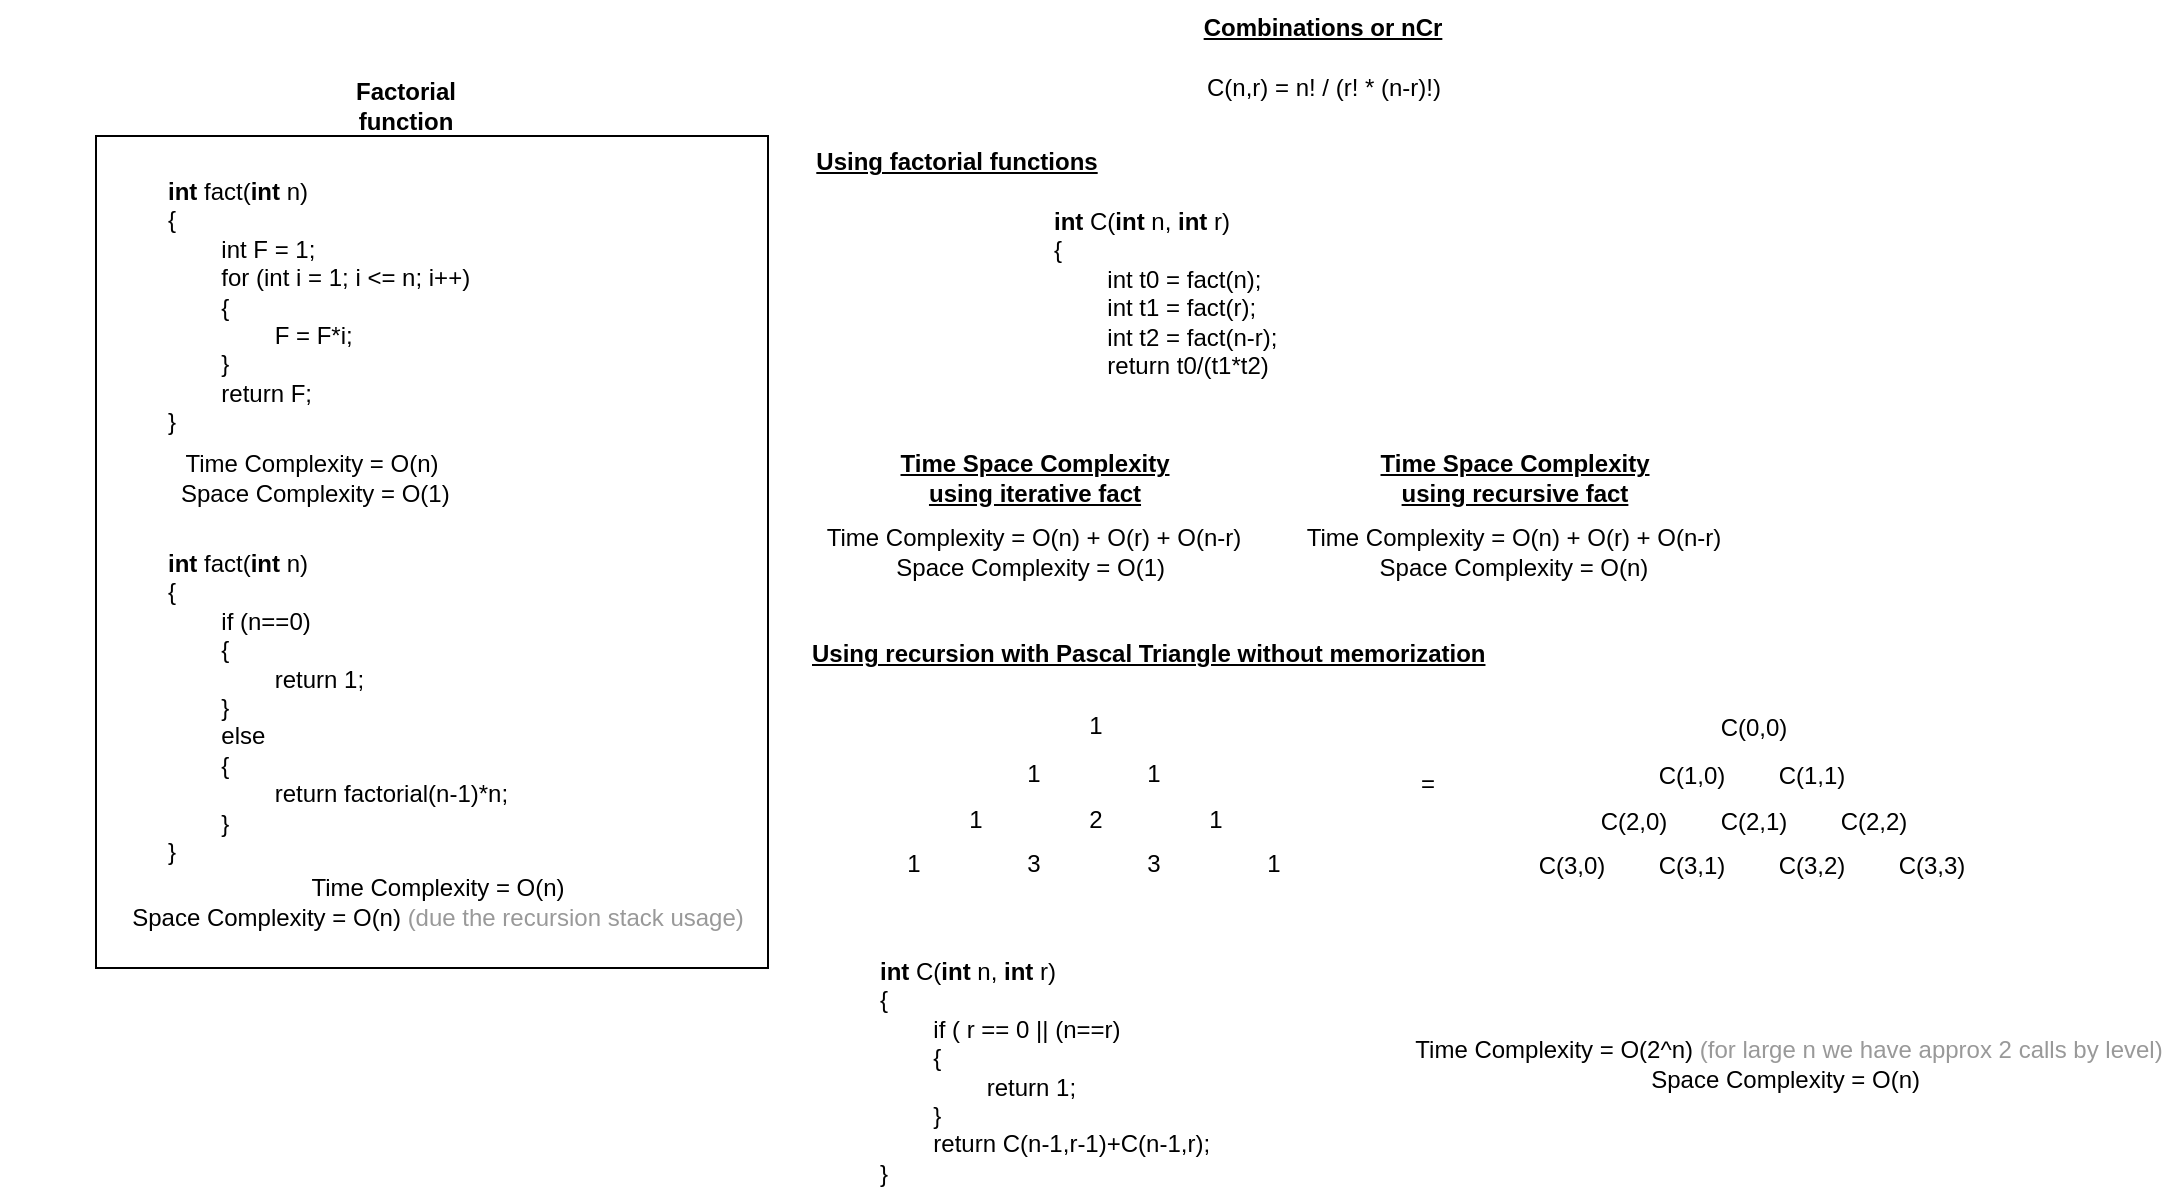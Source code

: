 <mxfile version="24.9.0">
  <diagram name="Page-1" id="pscVqw5MkYJO_kQoXnNj">
    <mxGraphModel dx="2087" dy="911" grid="0" gridSize="10" guides="1" tooltips="1" connect="1" arrows="1" fold="1" page="0" pageScale="1" pageWidth="850" pageHeight="1100" math="0" shadow="0">
      <root>
        <mxCell id="0" />
        <mxCell id="1" parent="0" />
        <mxCell id="UklUZHvSJKsa5OGrX6ZT-1" value="&lt;div align=&quot;center&quot;&gt;&lt;strong&gt;&lt;u&gt;Combinations or nCr&lt;br&gt;&lt;/u&gt;&lt;/strong&gt;&lt;/div&gt;" style="text;whiteSpace=wrap;html=1;align=center;" vertex="1" parent="1">
          <mxGeometry x="538" y="14" width="217" height="30" as="geometry" />
        </mxCell>
        <mxCell id="UklUZHvSJKsa5OGrX6ZT-2" value="&lt;div align=&quot;center&quot;&gt;C(n,r) = n! / (r! * (n-r)!)&lt;br&gt;&lt;/div&gt;" style="text;whiteSpace=wrap;html=1;align=center;" vertex="1" parent="1">
          <mxGeometry x="509.503" y="44" width="274" height="36" as="geometry" />
        </mxCell>
        <mxCell id="UklUZHvSJKsa5OGrX6ZT-6" value="&lt;b&gt;int &lt;/b&gt;fact(&lt;b&gt;int &lt;/b&gt;n)&lt;br&gt;&lt;div&gt;{&lt;/div&gt;&lt;div&gt;&lt;span style=&quot;white-space: pre;&quot;&gt;&lt;span style=&quot;white-space: pre;&quot;&gt;&#x9;&lt;/span&gt;int F = 1;&lt;/span&gt;&lt;/div&gt;&lt;div&gt;&lt;span style=&quot;white-space: pre;&quot;&gt;&lt;span style=&quot;white-space: pre;&quot;&gt;&#x9;&lt;/span&gt;for (int i = 1; i &amp;lt;= n; i++)&lt;br&gt;&lt;span style=&quot;white-space: pre;&quot;&gt;&#x9;&lt;/span&gt;{&lt;/span&gt;&lt;/div&gt;&lt;div&gt;&lt;span style=&quot;white-space: pre;&quot;&gt;&lt;span style=&quot;white-space: pre;&quot;&gt;&#x9;&lt;/span&gt;&lt;span style=&quot;white-space: pre;&quot;&gt;&#x9;&lt;/span&gt;F = F*i;&lt;br&gt;&lt;/span&gt;&lt;/div&gt;&lt;div&gt;&lt;span style=&quot;white-space: pre;&quot;&gt;&lt;span style=&quot;white-space: pre;&quot;&gt;&#x9;&lt;/span&gt;}&#x9;&lt;/span&gt;&lt;/div&gt;&lt;div&gt;&lt;span style=&quot;white-space: pre;&quot;&gt;&lt;span style=&quot;white-space: pre;&quot;&gt;&#x9;&lt;/span&gt;return F;&lt;br&gt;&lt;/span&gt;&lt;/div&gt;&lt;div&gt;}&lt;/div&gt;" style="text;whiteSpace=wrap;html=1;" vertex="1" parent="1">
          <mxGeometry x="67.003" y="96" width="274" height="36" as="geometry" />
        </mxCell>
        <mxCell id="UklUZHvSJKsa5OGrX6ZT-7" value="Time Complexity = O(n)&lt;br&gt;&amp;nbsp; Space Complexity = O(1)&amp;nbsp;" style="text;html=1;align=center;verticalAlign=middle;whiteSpace=wrap;rounded=0;" vertex="1" parent="1">
          <mxGeometry x="-15" y="238" width="312" height="30" as="geometry" />
        </mxCell>
        <mxCell id="UklUZHvSJKsa5OGrX6ZT-8" value="&lt;b&gt;int &lt;/b&gt;fact(&lt;b&gt;int &lt;/b&gt;n)&lt;br&gt;&lt;div&gt;{&lt;/div&gt;&lt;div&gt;&lt;span style=&quot;white-space: pre;&quot;&gt;&#x9;if (n==0)&lt;/span&gt;&lt;/div&gt;&lt;div&gt;&lt;span style=&quot;white-space: pre;&quot;&gt;&lt;span style=&quot;white-space: pre;&quot;&gt;&#x9;&lt;/span&gt;{&lt;/span&gt;&lt;/div&gt;&lt;div&gt;&lt;span style=&quot;white-space: pre;&quot;&gt;&lt;span style=&quot;white-space: pre;&quot;&gt;&#x9;&lt;/span&gt;&lt;span style=&quot;white-space: pre;&quot;&gt;&#x9;&lt;/span&gt;return 1;&lt;br&gt;&lt;/span&gt;&lt;/div&gt;&lt;div&gt;&lt;span style=&quot;white-space: pre;&quot;&gt;&lt;span style=&quot;white-space: pre;&quot;&gt;&#x9;&lt;/span&gt;}&lt;/span&gt;&lt;br&gt;&lt;span style=&quot;white-space: pre;&quot;&gt;&#x9;&lt;/span&gt;else&lt;/div&gt;&lt;div&gt;&lt;span style=&quot;white-space: pre;&quot;&gt;&#x9;&lt;/span&gt;{&lt;/div&gt;&lt;div&gt;&lt;span style=&quot;white-space: pre;&quot;&gt;&#x9;&lt;/span&gt;&lt;span style=&quot;white-space: pre;&quot;&gt;&#x9;&lt;/span&gt;return factorial(n-1)*n;&lt;br&gt;&lt;/div&gt;&lt;div&gt;&lt;span style=&quot;white-space: pre;&quot;&gt;&#x9;&lt;/span&gt;}&lt;br&gt;&lt;/div&gt;}" style="text;whiteSpace=wrap;html=1;" vertex="1" parent="1">
          <mxGeometry x="67.003" y="282" width="274" height="36" as="geometry" />
        </mxCell>
        <mxCell id="UklUZHvSJKsa5OGrX6ZT-9" value="Time Complexity = O(n)&lt;br&gt;Space Complexity = O(n) &lt;font color=&quot;#999999&quot;&gt;(due the recursion stack usage)&lt;/font&gt;" style="text;html=1;align=center;verticalAlign=middle;whiteSpace=wrap;rounded=0;" vertex="1" parent="1">
          <mxGeometry x="48" y="450" width="312" height="30" as="geometry" />
        </mxCell>
        <mxCell id="UklUZHvSJKsa5OGrX6ZT-10" value="" style="rounded=0;whiteSpace=wrap;html=1;fillColor=none;" vertex="1" parent="1">
          <mxGeometry x="33" y="82" width="336" height="416" as="geometry" />
        </mxCell>
        <mxCell id="UklUZHvSJKsa5OGrX6ZT-11" value="Factorial function" style="text;html=1;align=center;verticalAlign=middle;whiteSpace=wrap;rounded=0;fontStyle=1" vertex="1" parent="1">
          <mxGeometry x="158" y="52" width="60" height="30" as="geometry" />
        </mxCell>
        <mxCell id="UklUZHvSJKsa5OGrX6ZT-12" value="&lt;b&gt;&lt;u&gt;Using factorial functions&lt;/u&gt;&lt;/b&gt;" style="text;html=1;align=center;verticalAlign=middle;whiteSpace=wrap;rounded=0;" vertex="1" parent="1">
          <mxGeometry x="389" y="80" width="149" height="30" as="geometry" />
        </mxCell>
        <mxCell id="UklUZHvSJKsa5OGrX6ZT-13" value="&lt;b&gt;int &lt;/b&gt;C(&lt;b&gt;int &lt;/b&gt;n, &lt;b&gt;int &lt;/b&gt;r)&lt;br&gt;&lt;div&gt;{&lt;/div&gt;&lt;div&gt;&lt;span style=&quot;white-space: pre;&quot;&gt;&#x9;&lt;/span&gt;int t0 = fact(n);&lt;/div&gt;&lt;div&gt;&lt;span style=&quot;white-space: pre;&quot;&gt;&#x9;&lt;/span&gt;int t1 = fact(r);&lt;/div&gt;&lt;div&gt;&lt;span style=&quot;white-space: pre;&quot;&gt;&#x9;&lt;/span&gt;int t2 = fact(n-r);&lt;br&gt;&lt;/div&gt;&lt;div&gt;&lt;span style=&quot;white-space: pre;&quot;&gt;&#x9;&lt;/span&gt;return t0/(t1*t2)&lt;/div&gt;" style="text;whiteSpace=wrap;html=1;" vertex="1" parent="1">
          <mxGeometry x="509.503" y="111" width="274" height="36" as="geometry" />
        </mxCell>
        <mxCell id="UklUZHvSJKsa5OGrX6ZT-14" value="Time Complexity = O(n) + O(r) + O(n-r)&lt;br&gt;Space Complexity = O(1)&amp;nbsp;" style="text;html=1;align=center;verticalAlign=middle;whiteSpace=wrap;rounded=0;" vertex="1" parent="1">
          <mxGeometry x="346" y="275" width="312" height="30" as="geometry" />
        </mxCell>
        <mxCell id="UklUZHvSJKsa5OGrX6ZT-15" value="&lt;b&gt;&lt;u&gt;Time Space Complexity using iterative fact&lt;br&gt;&lt;/u&gt;&lt;/b&gt;" style="text;html=1;align=center;verticalAlign=middle;whiteSpace=wrap;rounded=0;" vertex="1" parent="1">
          <mxGeometry x="427.5" y="238" width="149" height="30" as="geometry" />
        </mxCell>
        <mxCell id="UklUZHvSJKsa5OGrX6ZT-16" value="Time Complexity = O(n) + O(r) + O(n-r)&lt;br&gt;Space Complexity = O(n) " style="text;html=1;align=center;verticalAlign=middle;whiteSpace=wrap;rounded=0;" vertex="1" parent="1">
          <mxGeometry x="586" y="275" width="312" height="30" as="geometry" />
        </mxCell>
        <mxCell id="UklUZHvSJKsa5OGrX6ZT-17" value="&lt;b&gt;&lt;u&gt;Time Space Complexity using recursive fact&lt;br&gt;&lt;/u&gt;&lt;/b&gt;" style="text;html=1;align=center;verticalAlign=middle;whiteSpace=wrap;rounded=0;" vertex="1" parent="1">
          <mxGeometry x="667.5" y="238" width="149" height="30" as="geometry" />
        </mxCell>
        <mxCell id="UklUZHvSJKsa5OGrX6ZT-18" value="&lt;b&gt;&lt;u&gt;Using recursion with Pascal Triangle without memorization&lt;br&gt;&lt;/u&gt;&lt;/b&gt;" style="text;whiteSpace=wrap;html=1;" vertex="1" parent="1">
          <mxGeometry x="389" y="327" width="342" height="36" as="geometry" />
        </mxCell>
        <mxCell id="UklUZHvSJKsa5OGrX6ZT-29" value="" style="group" vertex="1" connectable="0" parent="1">
          <mxGeometry x="412" y="362" width="240" height="99" as="geometry" />
        </mxCell>
        <mxCell id="UklUZHvSJKsa5OGrX6ZT-19" value="1" style="text;html=1;align=center;verticalAlign=middle;whiteSpace=wrap;rounded=0;" vertex="1" parent="UklUZHvSJKsa5OGrX6ZT-29">
          <mxGeometry x="90.5" width="60" height="30" as="geometry" />
        </mxCell>
        <mxCell id="UklUZHvSJKsa5OGrX6ZT-20" value="1" style="text;html=1;align=center;verticalAlign=middle;whiteSpace=wrap;rounded=0;" vertex="1" parent="UklUZHvSJKsa5OGrX6ZT-29">
          <mxGeometry x="60" y="24" width="60" height="30" as="geometry" />
        </mxCell>
        <mxCell id="UklUZHvSJKsa5OGrX6ZT-21" value="1" style="text;html=1;align=center;verticalAlign=middle;whiteSpace=wrap;rounded=0;" vertex="1" parent="UklUZHvSJKsa5OGrX6ZT-29">
          <mxGeometry x="120" y="24" width="60" height="30" as="geometry" />
        </mxCell>
        <mxCell id="UklUZHvSJKsa5OGrX6ZT-22" value="1" style="text;html=1;align=center;verticalAlign=middle;whiteSpace=wrap;rounded=0;" vertex="1" parent="UklUZHvSJKsa5OGrX6ZT-29">
          <mxGeometry x="30.5" y="47" width="60" height="30" as="geometry" />
        </mxCell>
        <mxCell id="UklUZHvSJKsa5OGrX6ZT-23" value="1" style="text;html=1;align=center;verticalAlign=middle;whiteSpace=wrap;rounded=0;" vertex="1" parent="UklUZHvSJKsa5OGrX6ZT-29">
          <mxGeometry x="150.5" y="47" width="60" height="30" as="geometry" />
        </mxCell>
        <mxCell id="UklUZHvSJKsa5OGrX6ZT-24" value="2" style="text;html=1;align=center;verticalAlign=middle;whiteSpace=wrap;rounded=0;" vertex="1" parent="UklUZHvSJKsa5OGrX6ZT-29">
          <mxGeometry x="90.5" y="47" width="60" height="30" as="geometry" />
        </mxCell>
        <mxCell id="UklUZHvSJKsa5OGrX6ZT-25" value="1" style="text;html=1;align=center;verticalAlign=middle;whiteSpace=wrap;rounded=0;" vertex="1" parent="UklUZHvSJKsa5OGrX6ZT-29">
          <mxGeometry y="69" width="60" height="30" as="geometry" />
        </mxCell>
        <mxCell id="UklUZHvSJKsa5OGrX6ZT-26" value="1" style="text;html=1;align=center;verticalAlign=middle;whiteSpace=wrap;rounded=0;" vertex="1" parent="UklUZHvSJKsa5OGrX6ZT-29">
          <mxGeometry x="180" y="69" width="60" height="30" as="geometry" />
        </mxCell>
        <mxCell id="UklUZHvSJKsa5OGrX6ZT-27" value="3" style="text;html=1;align=center;verticalAlign=middle;whiteSpace=wrap;rounded=0;" vertex="1" parent="UklUZHvSJKsa5OGrX6ZT-29">
          <mxGeometry x="60" y="69" width="60" height="30" as="geometry" />
        </mxCell>
        <mxCell id="UklUZHvSJKsa5OGrX6ZT-28" value="3" style="text;html=1;align=center;verticalAlign=middle;whiteSpace=wrap;rounded=0;" vertex="1" parent="UklUZHvSJKsa5OGrX6ZT-29">
          <mxGeometry x="120" y="69" width="60" height="30" as="geometry" />
        </mxCell>
        <mxCell id="UklUZHvSJKsa5OGrX6ZT-30" value="=" style="text;html=1;align=center;verticalAlign=middle;whiteSpace=wrap;rounded=0;" vertex="1" parent="1">
          <mxGeometry x="669" y="391" width="60" height="30" as="geometry" />
        </mxCell>
        <mxCell id="UklUZHvSJKsa5OGrX6ZT-31" value="" style="group" vertex="1" connectable="0" parent="1">
          <mxGeometry x="741" y="363" width="240" height="99" as="geometry" />
        </mxCell>
        <mxCell id="UklUZHvSJKsa5OGrX6ZT-32" value="C(0,0)" style="text;html=1;align=center;verticalAlign=middle;whiteSpace=wrap;rounded=0;" vertex="1" parent="UklUZHvSJKsa5OGrX6ZT-31">
          <mxGeometry x="90.5" width="60" height="30" as="geometry" />
        </mxCell>
        <mxCell id="UklUZHvSJKsa5OGrX6ZT-33" value="C(1,0)" style="text;html=1;align=center;verticalAlign=middle;whiteSpace=wrap;rounded=0;" vertex="1" parent="UklUZHvSJKsa5OGrX6ZT-31">
          <mxGeometry x="60" y="24" width="60" height="30" as="geometry" />
        </mxCell>
        <mxCell id="UklUZHvSJKsa5OGrX6ZT-34" value="C(1,1)" style="text;html=1;align=center;verticalAlign=middle;whiteSpace=wrap;rounded=0;" vertex="1" parent="UklUZHvSJKsa5OGrX6ZT-31">
          <mxGeometry x="120" y="24" width="60" height="30" as="geometry" />
        </mxCell>
        <mxCell id="UklUZHvSJKsa5OGrX6ZT-35" value="C(2,0)" style="text;html=1;align=center;verticalAlign=middle;whiteSpace=wrap;rounded=0;" vertex="1" parent="UklUZHvSJKsa5OGrX6ZT-31">
          <mxGeometry x="30.5" y="47" width="60" height="30" as="geometry" />
        </mxCell>
        <mxCell id="UklUZHvSJKsa5OGrX6ZT-36" value="C(2,2)" style="text;html=1;align=center;verticalAlign=middle;whiteSpace=wrap;rounded=0;" vertex="1" parent="UklUZHvSJKsa5OGrX6ZT-31">
          <mxGeometry x="150.5" y="47" width="60" height="30" as="geometry" />
        </mxCell>
        <mxCell id="UklUZHvSJKsa5OGrX6ZT-37" value="C(2,1)" style="text;html=1;align=center;verticalAlign=middle;whiteSpace=wrap;rounded=0;" vertex="1" parent="UklUZHvSJKsa5OGrX6ZT-31">
          <mxGeometry x="90.5" y="47" width="60" height="30" as="geometry" />
        </mxCell>
        <mxCell id="UklUZHvSJKsa5OGrX6ZT-38" value="C(3,0)" style="text;html=1;align=center;verticalAlign=middle;whiteSpace=wrap;rounded=0;" vertex="1" parent="UklUZHvSJKsa5OGrX6ZT-31">
          <mxGeometry y="69" width="60" height="30" as="geometry" />
        </mxCell>
        <mxCell id="UklUZHvSJKsa5OGrX6ZT-39" value="C(3,3)" style="text;html=1;align=center;verticalAlign=middle;whiteSpace=wrap;rounded=0;" vertex="1" parent="UklUZHvSJKsa5OGrX6ZT-31">
          <mxGeometry x="180" y="69" width="60" height="30" as="geometry" />
        </mxCell>
        <mxCell id="UklUZHvSJKsa5OGrX6ZT-40" value="C(3,1)" style="text;html=1;align=center;verticalAlign=middle;whiteSpace=wrap;rounded=0;" vertex="1" parent="UklUZHvSJKsa5OGrX6ZT-31">
          <mxGeometry x="60" y="69" width="60" height="30" as="geometry" />
        </mxCell>
        <mxCell id="UklUZHvSJKsa5OGrX6ZT-41" value="C(3,2)" style="text;html=1;align=center;verticalAlign=middle;whiteSpace=wrap;rounded=0;" vertex="1" parent="UklUZHvSJKsa5OGrX6ZT-31">
          <mxGeometry x="120" y="69" width="60" height="30" as="geometry" />
        </mxCell>
        <mxCell id="UklUZHvSJKsa5OGrX6ZT-42" value="&lt;b&gt;int &lt;/b&gt;C(&lt;b&gt;int &lt;/b&gt;n, &lt;b&gt;int &lt;/b&gt;r)&lt;br&gt;&lt;div&gt;{&lt;/div&gt;&lt;div&gt;&lt;span style=&quot;white-space: pre;&quot;&gt;&#x9;if ( r == 0 || (n==r)&lt;/span&gt;&lt;/div&gt;&lt;div&gt;&lt;span style=&quot;white-space: pre;&quot;&gt;&lt;span style=&quot;white-space: pre;&quot;&gt;&#x9;&lt;/span&gt;{&lt;/span&gt;&lt;/div&gt;&lt;div&gt;&lt;span style=&quot;white-space: pre;&quot;&gt;&lt;span style=&quot;white-space: pre;&quot;&gt;&#x9;&lt;/span&gt;&lt;span style=&quot;white-space: pre;&quot;&gt;&#x9;&lt;/span&gt;return 1;&lt;br&gt;&lt;/span&gt;&lt;/div&gt;&lt;div&gt;&lt;span style=&quot;white-space: pre;&quot;&gt;&lt;span style=&quot;white-space: pre;&quot;&gt;&#x9;&lt;/span&gt;}&lt;/span&gt;&lt;/div&gt;&lt;div&gt;&lt;span style=&quot;white-space: pre;&quot;&gt;&#x9;&lt;/span&gt;return C(n-1,r-1)+C(n-1,r);&lt;br&gt;&lt;/div&gt;}" style="text;whiteSpace=wrap;html=1;" vertex="1" parent="1">
          <mxGeometry x="423.003" y="486" width="274" height="36" as="geometry" />
        </mxCell>
        <mxCell id="UklUZHvSJKsa5OGrX6ZT-43" value="Time Complexity = O(2&lt;span&gt;^&lt;/span&gt;n) &lt;font color=&quot;#999999&quot;&gt;(for large n we have approx 2 calls by level)&lt;/font&gt;&lt;br&gt;Space Complexity = O(n)&amp;nbsp;" style="text;html=1;align=center;verticalAlign=middle;whiteSpace=wrap;rounded=0;" vertex="1" parent="1">
          <mxGeometry x="690" y="531" width="379" height="30" as="geometry" />
        </mxCell>
      </root>
    </mxGraphModel>
  </diagram>
</mxfile>
